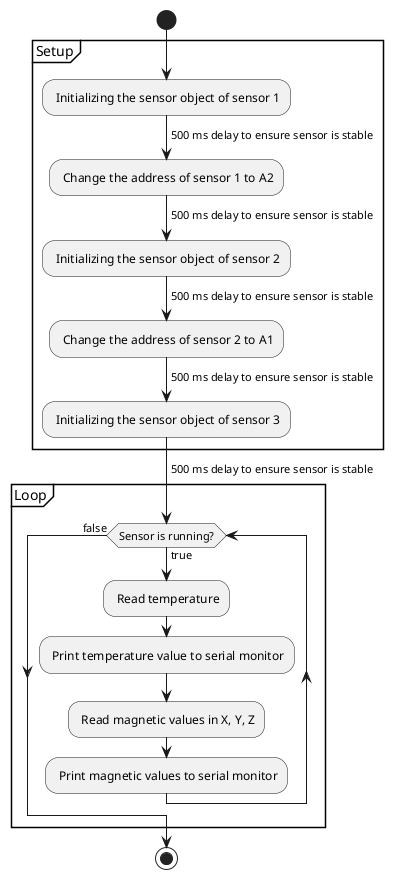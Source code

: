 @startuml
start
partition Setup {
    : Initializing the sensor object of sensor 1;
    -> 500 ms delay to ensure sensor is stable;
    : Change the address of sensor 1 to A2;
    -> 500 ms delay to ensure sensor is stable;
    : Initializing the sensor object of sensor 2;
    -> 500 ms delay to ensure sensor is stable;
    : Change the address of sensor 2 to A1;
    -> 500 ms delay to ensure sensor is stable;
    : Initializing the sensor object of sensor 3;
    -> 500 ms delay to ensure sensor is stable;
}
partition Loop {
    while (Sensor is running?) is (true)
        : Read temperature;
        : Print temperature value to serial monitor;
        : Read magnetic values in X, Y, Z;
        : Print magnetic values to serial monitor;
    endwhile (false)
}
stop
@enduml